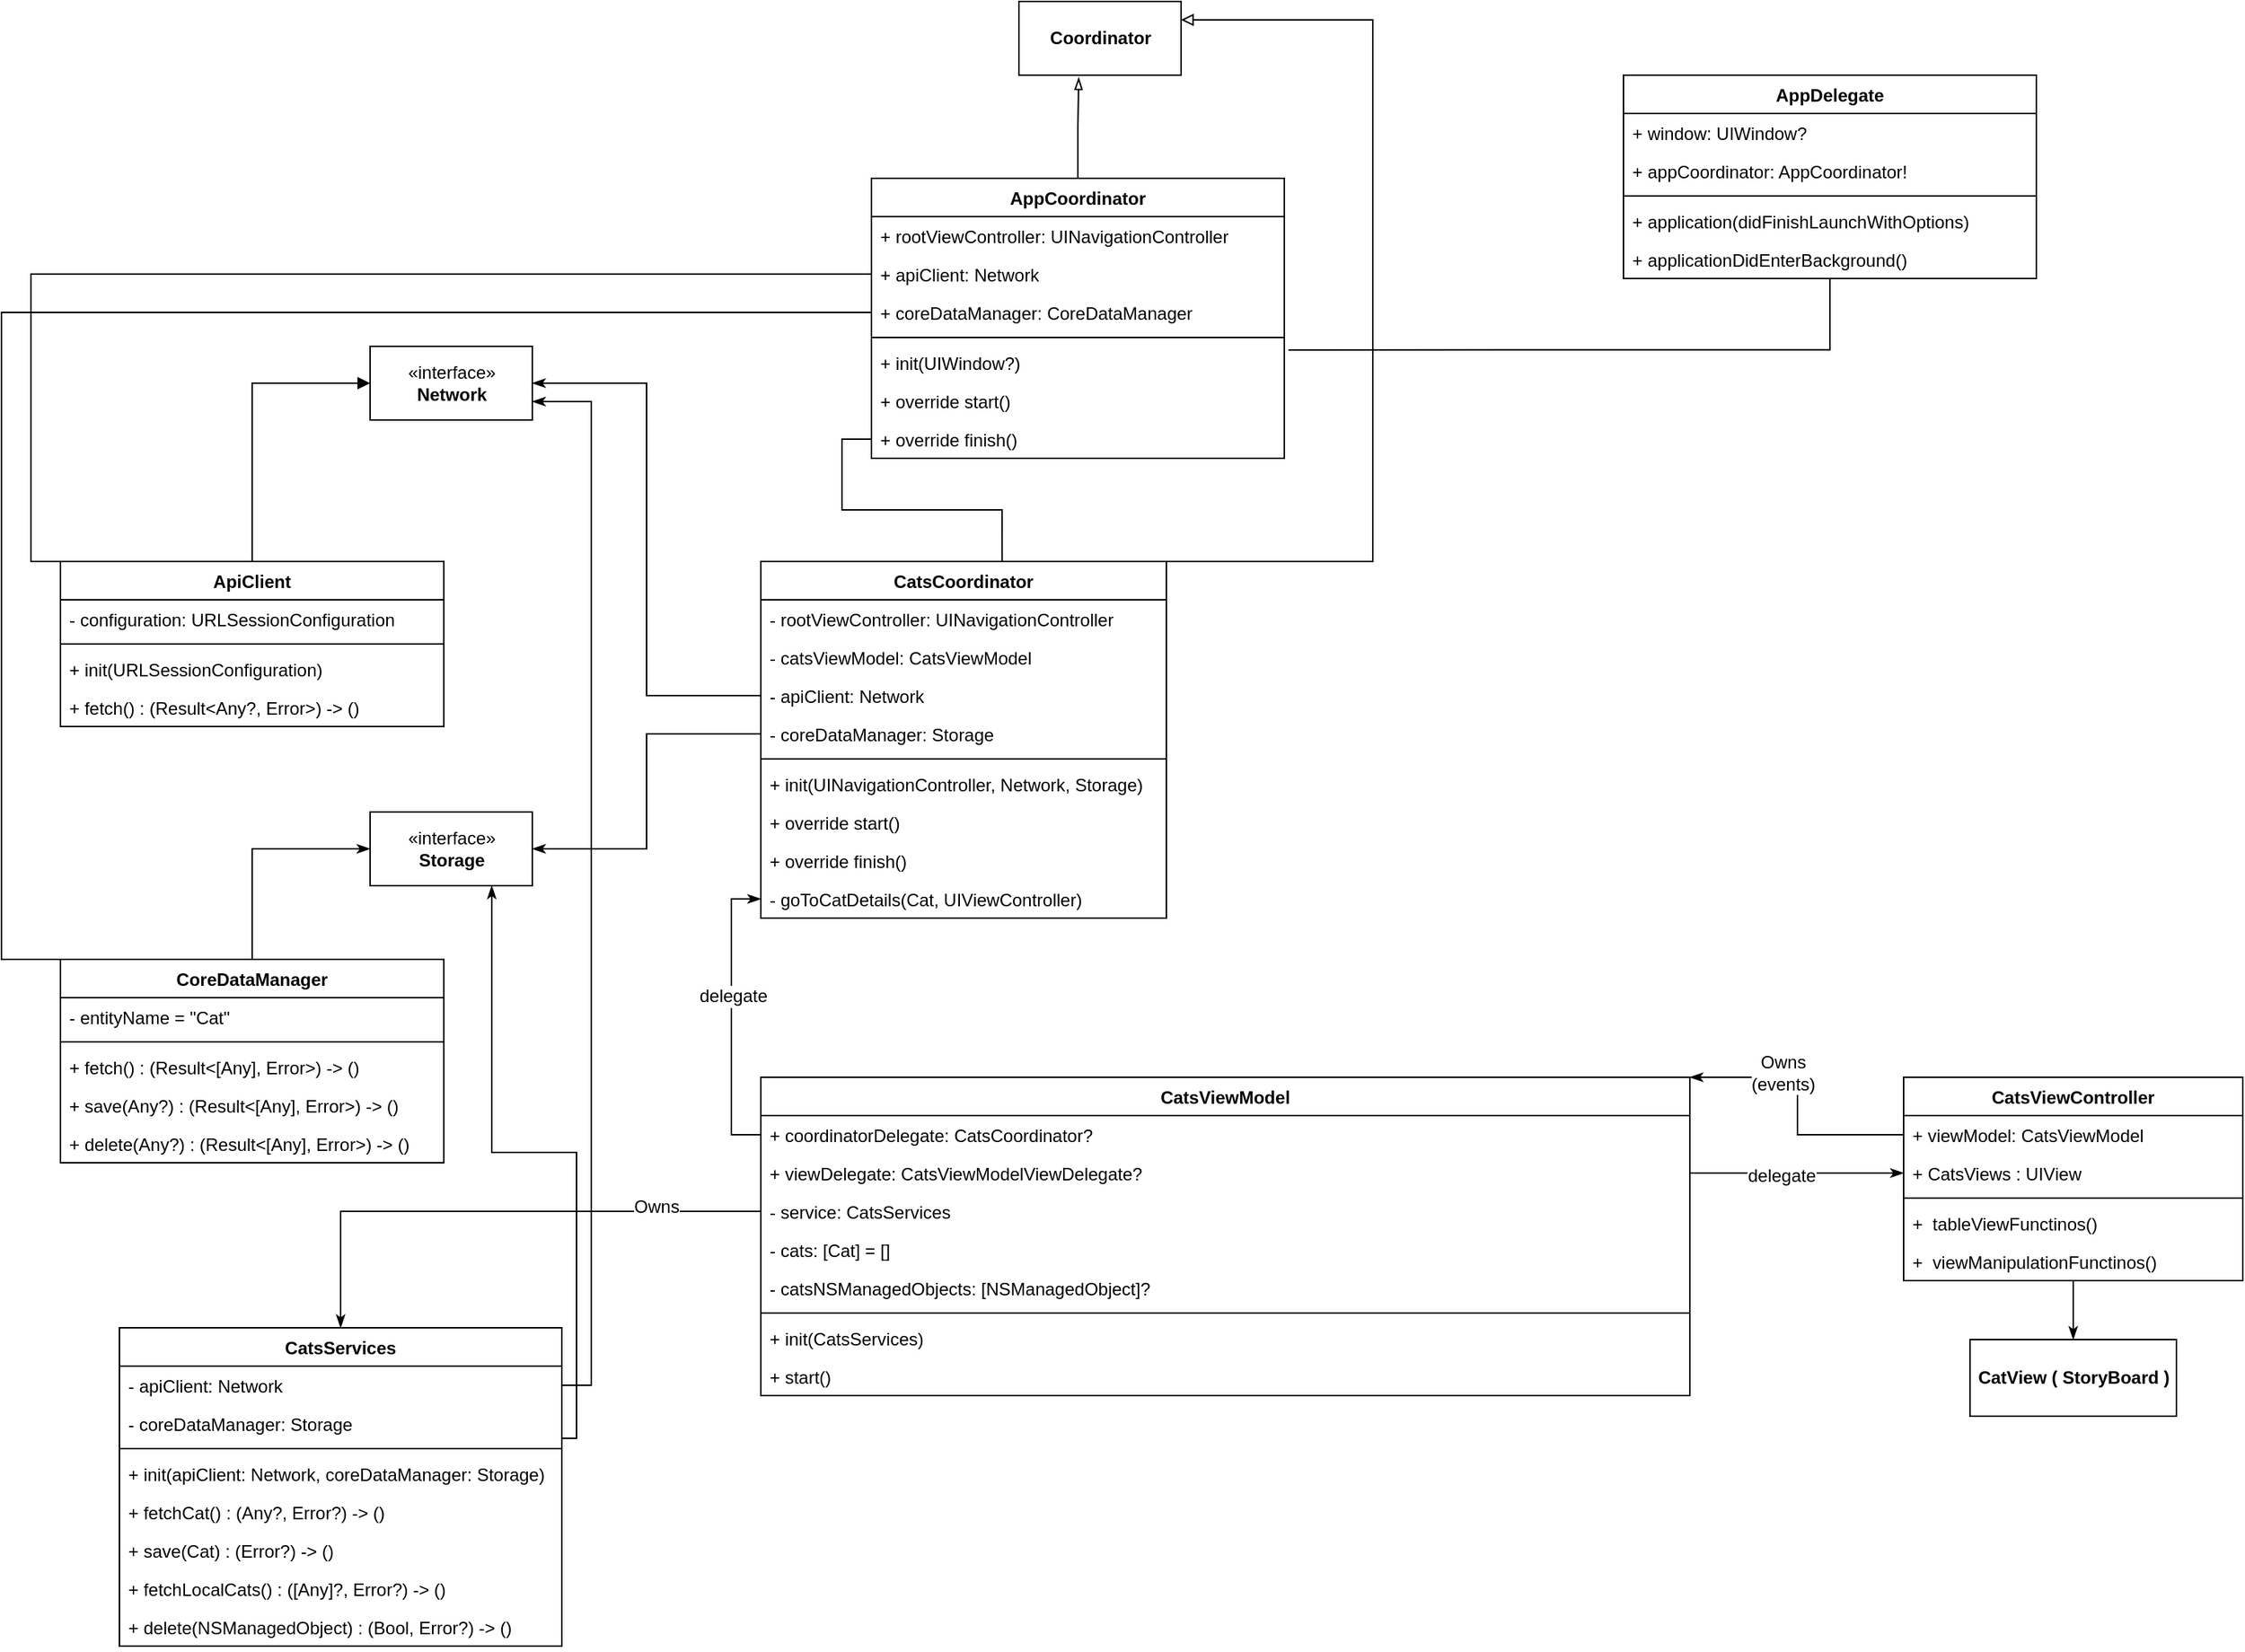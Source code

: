 <mxfile version="17.4.2" type="device"><diagram id="C5RBs43oDa-KdzZeNtuy" name="Page-1"><mxGraphModel dx="2222" dy="936" grid="1" gridSize="10" guides="1" tooltips="1" connect="1" arrows="1" fold="1" page="1" pageScale="1" pageWidth="827" pageHeight="1169" math="0" shadow="0"><root><mxCell id="WIyWlLk6GJQsqaUBKTNV-0"/><mxCell id="WIyWlLk6GJQsqaUBKTNV-1" parent="WIyWlLk6GJQsqaUBKTNV-0"/><mxCell id="hHP62L5L2y5GYL_5WIm2-0" value="&lt;b&gt;Coordinator&lt;/b&gt;" style="html=1;" vertex="1" parent="WIyWlLk6GJQsqaUBKTNV-1"><mxGeometry x="-10" y="70" width="110" height="50" as="geometry"/></mxCell><mxCell id="hHP62L5L2y5GYL_5WIm2-67" style="edgeStyle=orthogonalEdgeStyle;rounded=0;orthogonalLoop=1;jettySize=auto;html=1;entryX=0.369;entryY=1.031;entryDx=0;entryDy=0;entryPerimeter=0;fontFamily=Helvetica;fontSize=12;fontColor=default;endArrow=blockThin;endFill=0;" edge="1" parent="WIyWlLk6GJQsqaUBKTNV-1" source="hHP62L5L2y5GYL_5WIm2-4" target="hHP62L5L2y5GYL_5WIm2-0"><mxGeometry relative="1" as="geometry"/></mxCell><mxCell id="hHP62L5L2y5GYL_5WIm2-4" value="AppCoordinator" style="swimlane;fontStyle=1;align=center;verticalAlign=top;childLayout=stackLayout;horizontal=1;startSize=26;horizontalStack=0;resizeParent=1;resizeParentMax=0;resizeLast=0;collapsible=1;marginBottom=0;" vertex="1" parent="WIyWlLk6GJQsqaUBKTNV-1"><mxGeometry x="-110" y="190" width="280" height="190" as="geometry"/></mxCell><mxCell id="hHP62L5L2y5GYL_5WIm2-5" value="+ rootViewController: UINavigationController" style="text;strokeColor=none;fillColor=none;align=left;verticalAlign=top;spacingLeft=4;spacingRight=4;overflow=hidden;rotatable=0;points=[[0,0.5],[1,0.5]];portConstraint=eastwest;" vertex="1" parent="hHP62L5L2y5GYL_5WIm2-4"><mxGeometry y="26" width="280" height="26" as="geometry"/></mxCell><mxCell id="hHP62L5L2y5GYL_5WIm2-17" value="+ apiClient: Network" style="text;strokeColor=none;fillColor=none;align=left;verticalAlign=top;spacingLeft=4;spacingRight=4;overflow=hidden;rotatable=0;points=[[0,0.5],[1,0.5]];portConstraint=eastwest;fontFamily=Helvetica;fontSize=12;fontColor=default;" vertex="1" parent="hHP62L5L2y5GYL_5WIm2-4"><mxGeometry y="52" width="280" height="26" as="geometry"/></mxCell><mxCell id="hHP62L5L2y5GYL_5WIm2-100" value="+ coreDataManager: CoreDataManager" style="text;strokeColor=none;fillColor=none;align=left;verticalAlign=top;spacingLeft=4;spacingRight=4;overflow=hidden;rotatable=0;points=[[0,0.5],[1,0.5]];portConstraint=eastwest;fontFamily=Helvetica;fontSize=12;fontColor=default;" vertex="1" parent="hHP62L5L2y5GYL_5WIm2-4"><mxGeometry y="78" width="280" height="26" as="geometry"/></mxCell><mxCell id="hHP62L5L2y5GYL_5WIm2-6" value="" style="line;strokeWidth=1;fillColor=none;align=left;verticalAlign=middle;spacingTop=-1;spacingLeft=3;spacingRight=3;rotatable=0;labelPosition=right;points=[];portConstraint=eastwest;" vertex="1" parent="hHP62L5L2y5GYL_5WIm2-4"><mxGeometry y="104" width="280" height="8" as="geometry"/></mxCell><mxCell id="hHP62L5L2y5GYL_5WIm2-19" value="+ init(UIWindow?)" style="text;strokeColor=none;fillColor=none;align=left;verticalAlign=top;spacingLeft=4;spacingRight=4;overflow=hidden;rotatable=0;points=[[0,0.5],[1,0.5]];portConstraint=eastwest;" vertex="1" parent="hHP62L5L2y5GYL_5WIm2-4"><mxGeometry y="112" width="280" height="26" as="geometry"/></mxCell><mxCell id="hHP62L5L2y5GYL_5WIm2-7" value="+ override start()" style="text;strokeColor=none;fillColor=none;align=left;verticalAlign=top;spacingLeft=4;spacingRight=4;overflow=hidden;rotatable=0;points=[[0,0.5],[1,0.5]];portConstraint=eastwest;" vertex="1" parent="hHP62L5L2y5GYL_5WIm2-4"><mxGeometry y="138" width="280" height="26" as="geometry"/></mxCell><mxCell id="hHP62L5L2y5GYL_5WIm2-21" value="+ override finish()" style="text;strokeColor=none;fillColor=none;align=left;verticalAlign=top;spacingLeft=4;spacingRight=4;overflow=hidden;rotatable=0;points=[[0,0.5],[1,0.5]];portConstraint=eastwest;" vertex="1" parent="hHP62L5L2y5GYL_5WIm2-4"><mxGeometry y="164" width="280" height="26" as="geometry"/></mxCell><mxCell id="hHP62L5L2y5GYL_5WIm2-29" style="edgeStyle=orthogonalEdgeStyle;rounded=0;orthogonalLoop=1;jettySize=auto;html=1;entryX=1.01;entryY=0.171;entryDx=0;entryDy=0;entryPerimeter=0;fontFamily=Helvetica;fontSize=12;fontColor=default;endArrow=none;endFill=0;" edge="1" parent="WIyWlLk6GJQsqaUBKTNV-1" source="hHP62L5L2y5GYL_5WIm2-22" target="hHP62L5L2y5GYL_5WIm2-19"><mxGeometry relative="1" as="geometry"/></mxCell><mxCell id="hHP62L5L2y5GYL_5WIm2-22" value="AppDelegate" style="swimlane;fontStyle=1;align=center;verticalAlign=top;childLayout=stackLayout;horizontal=1;startSize=26;horizontalStack=0;resizeParent=1;resizeParentMax=0;resizeLast=0;collapsible=1;marginBottom=0;" vertex="1" parent="WIyWlLk6GJQsqaUBKTNV-1"><mxGeometry x="400" y="120" width="280" height="138" as="geometry"/></mxCell><mxCell id="hHP62L5L2y5GYL_5WIm2-23" value="+ window: UIWindow?" style="text;strokeColor=none;fillColor=none;align=left;verticalAlign=top;spacingLeft=4;spacingRight=4;overflow=hidden;rotatable=0;points=[[0,0.5],[1,0.5]];portConstraint=eastwest;" vertex="1" parent="hHP62L5L2y5GYL_5WIm2-22"><mxGeometry y="26" width="280" height="26" as="geometry"/></mxCell><mxCell id="hHP62L5L2y5GYL_5WIm2-24" value="+ appCoordinator: AppCoordinator!" style="text;strokeColor=none;fillColor=none;align=left;verticalAlign=top;spacingLeft=4;spacingRight=4;overflow=hidden;rotatable=0;points=[[0,0.5],[1,0.5]];portConstraint=eastwest;fontFamily=Helvetica;fontSize=12;fontColor=default;" vertex="1" parent="hHP62L5L2y5GYL_5WIm2-22"><mxGeometry y="52" width="280" height="26" as="geometry"/></mxCell><mxCell id="hHP62L5L2y5GYL_5WIm2-25" value="" style="line;strokeWidth=1;fillColor=none;align=left;verticalAlign=middle;spacingTop=-1;spacingLeft=3;spacingRight=3;rotatable=0;labelPosition=right;points=[];portConstraint=eastwest;" vertex="1" parent="hHP62L5L2y5GYL_5WIm2-22"><mxGeometry y="78" width="280" height="8" as="geometry"/></mxCell><mxCell id="hHP62L5L2y5GYL_5WIm2-27" value="+ application(didFinishLaunchWithOptions)" style="text;strokeColor=none;fillColor=none;align=left;verticalAlign=top;spacingLeft=4;spacingRight=4;overflow=hidden;rotatable=0;points=[[0,0.5],[1,0.5]];portConstraint=eastwest;" vertex="1" parent="hHP62L5L2y5GYL_5WIm2-22"><mxGeometry y="86" width="280" height="26" as="geometry"/></mxCell><mxCell id="hHP62L5L2y5GYL_5WIm2-28" value="+ applicationDidEnterBackground()" style="text;strokeColor=none;fillColor=none;align=left;verticalAlign=top;spacingLeft=4;spacingRight=4;overflow=hidden;rotatable=0;points=[[0,0.5],[1,0.5]];portConstraint=eastwest;" vertex="1" parent="hHP62L5L2y5GYL_5WIm2-22"><mxGeometry y="112" width="280" height="26" as="geometry"/></mxCell><mxCell id="hHP62L5L2y5GYL_5WIm2-71" style="edgeStyle=orthogonalEdgeStyle;rounded=0;orthogonalLoop=1;jettySize=auto;html=1;exitX=0.75;exitY=0;exitDx=0;exitDy=0;entryX=1;entryY=0.25;entryDx=0;entryDy=0;fontFamily=Helvetica;fontSize=12;fontColor=default;endArrow=block;endFill=0;" edge="1" parent="WIyWlLk6GJQsqaUBKTNV-1" source="hHP62L5L2y5GYL_5WIm2-30" target="hHP62L5L2y5GYL_5WIm2-0"><mxGeometry relative="1" as="geometry"><Array as="points"><mxPoint x="230" y="450"/><mxPoint x="230" y="83"/></Array></mxGeometry></mxCell><mxCell id="hHP62L5L2y5GYL_5WIm2-30" value="CatsCoordinator" style="swimlane;fontStyle=1;align=center;verticalAlign=top;childLayout=stackLayout;horizontal=1;startSize=26;horizontalStack=0;resizeParent=1;resizeParentMax=0;resizeLast=0;collapsible=1;marginBottom=0;movable=1;resizable=1;rotatable=1;deletable=1;editable=1;connectable=1;" vertex="1" parent="WIyWlLk6GJQsqaUBKTNV-1"><mxGeometry x="-185" y="450" width="275" height="242" as="geometry"/></mxCell><mxCell id="hHP62L5L2y5GYL_5WIm2-31" value="- rootViewController: UINavigationController" style="text;strokeColor=none;fillColor=none;align=left;verticalAlign=top;spacingLeft=4;spacingRight=4;overflow=hidden;rotatable=0;points=[[0,0.5],[1,0.5]];portConstraint=eastwest;" vertex="1" parent="hHP62L5L2y5GYL_5WIm2-30"><mxGeometry y="26" width="275" height="26" as="geometry"/></mxCell><mxCell id="hHP62L5L2y5GYL_5WIm2-39" value="- catsViewModel: CatsViewModel" style="text;strokeColor=none;fillColor=none;align=left;verticalAlign=top;spacingLeft=4;spacingRight=4;overflow=hidden;rotatable=0;points=[[0,0.5],[1,0.5]];portConstraint=eastwest;fontFamily=Helvetica;fontSize=12;fontColor=default;" vertex="1" parent="hHP62L5L2y5GYL_5WIm2-30"><mxGeometry y="52" width="275" height="26" as="geometry"/></mxCell><mxCell id="hHP62L5L2y5GYL_5WIm2-32" value="- apiClient: Network" style="text;strokeColor=none;fillColor=none;align=left;verticalAlign=top;spacingLeft=4;spacingRight=4;overflow=hidden;rotatable=0;points=[[0,0.5],[1,0.5]];portConstraint=eastwest;fontFamily=Helvetica;fontSize=12;fontColor=default;" vertex="1" parent="hHP62L5L2y5GYL_5WIm2-30"><mxGeometry y="78" width="275" height="26" as="geometry"/></mxCell><mxCell id="hHP62L5L2y5GYL_5WIm2-51" value="- coreDataManager: Storage" style="text;strokeColor=none;fillColor=none;align=left;verticalAlign=top;spacingLeft=4;spacingRight=4;overflow=hidden;rotatable=0;points=[[0,0.5],[1,0.5]];portConstraint=eastwest;fontFamily=Helvetica;fontSize=12;fontColor=default;" vertex="1" parent="hHP62L5L2y5GYL_5WIm2-30"><mxGeometry y="104" width="275" height="26" as="geometry"/></mxCell><mxCell id="hHP62L5L2y5GYL_5WIm2-33" value="" style="line;strokeWidth=1;fillColor=none;align=left;verticalAlign=middle;spacingTop=-1;spacingLeft=3;spacingRight=3;rotatable=0;labelPosition=right;points=[];portConstraint=eastwest;" vertex="1" parent="hHP62L5L2y5GYL_5WIm2-30"><mxGeometry y="130" width="275" height="8" as="geometry"/></mxCell><mxCell id="hHP62L5L2y5GYL_5WIm2-34" value="+ init(UINavigationController, Network, Storage)" style="text;strokeColor=none;fillColor=none;align=left;verticalAlign=top;spacingLeft=4;spacingRight=4;overflow=hidden;rotatable=0;points=[[0,0.5],[1,0.5]];portConstraint=eastwest;" vertex="1" parent="hHP62L5L2y5GYL_5WIm2-30"><mxGeometry y="138" width="275" height="26" as="geometry"/></mxCell><mxCell id="hHP62L5L2y5GYL_5WIm2-35" value="+ override start()" style="text;strokeColor=none;fillColor=none;align=left;verticalAlign=top;spacingLeft=4;spacingRight=4;overflow=hidden;rotatable=0;points=[[0,0.5],[1,0.5]];portConstraint=eastwest;" vertex="1" parent="hHP62L5L2y5GYL_5WIm2-30"><mxGeometry y="164" width="275" height="26" as="geometry"/></mxCell><mxCell id="hHP62L5L2y5GYL_5WIm2-36" value="+ override finish()" style="text;strokeColor=none;fillColor=none;align=left;verticalAlign=top;spacingLeft=4;spacingRight=4;overflow=hidden;rotatable=0;points=[[0,0.5],[1,0.5]];portConstraint=eastwest;" vertex="1" parent="hHP62L5L2y5GYL_5WIm2-30"><mxGeometry y="190" width="275" height="26" as="geometry"/></mxCell><mxCell id="hHP62L5L2y5GYL_5WIm2-73" value="- goToCatDetails(Cat, UIViewController)" style="text;strokeColor=none;fillColor=none;align=left;verticalAlign=top;spacingLeft=4;spacingRight=4;overflow=hidden;rotatable=0;points=[[0,0.5],[1,0.5]];portConstraint=eastwest;" vertex="1" parent="hHP62L5L2y5GYL_5WIm2-30"><mxGeometry y="216" width="275" height="26" as="geometry"/></mxCell><mxCell id="hHP62L5L2y5GYL_5WIm2-46" value="«interface»&lt;br&gt;&lt;b&gt;Network&lt;/b&gt;" style="html=1;fontFamily=Helvetica;fontSize=12;fontColor=default;fillColor=none;gradientColor=none;" vertex="1" parent="WIyWlLk6GJQsqaUBKTNV-1"><mxGeometry x="-450" y="304" width="110" height="50" as="geometry"/></mxCell><mxCell id="hHP62L5L2y5GYL_5WIm2-55" style="edgeStyle=orthogonalEdgeStyle;rounded=0;orthogonalLoop=1;jettySize=auto;html=1;entryX=0;entryY=0.5;entryDx=0;entryDy=0;fontFamily=Helvetica;fontSize=12;fontColor=default;endArrow=block;endFill=1;" edge="1" parent="WIyWlLk6GJQsqaUBKTNV-1" source="hHP62L5L2y5GYL_5WIm2-47" target="hHP62L5L2y5GYL_5WIm2-46"><mxGeometry relative="1" as="geometry"/></mxCell><mxCell id="hHP62L5L2y5GYL_5WIm2-47" value="ApiClient" style="swimlane;fontStyle=1;align=center;verticalAlign=top;childLayout=stackLayout;horizontal=1;startSize=26;horizontalStack=0;resizeParent=1;resizeParentMax=0;resizeLast=0;collapsible=1;marginBottom=0;fontFamily=Helvetica;fontSize=12;fontColor=default;fillColor=none;gradientColor=none;" vertex="1" parent="WIyWlLk6GJQsqaUBKTNV-1"><mxGeometry x="-660" y="450" width="260" height="112" as="geometry"/></mxCell><mxCell id="hHP62L5L2y5GYL_5WIm2-48" value="- configuration: URLSessionConfiguration" style="text;strokeColor=none;fillColor=none;align=left;verticalAlign=top;spacingLeft=4;spacingRight=4;overflow=hidden;rotatable=0;points=[[0,0.5],[1,0.5]];portConstraint=eastwest;fontFamily=Helvetica;fontSize=12;fontColor=default;" vertex="1" parent="hHP62L5L2y5GYL_5WIm2-47"><mxGeometry y="26" width="260" height="26" as="geometry"/></mxCell><mxCell id="hHP62L5L2y5GYL_5WIm2-49" value="" style="line;strokeWidth=1;fillColor=none;align=left;verticalAlign=middle;spacingTop=-1;spacingLeft=3;spacingRight=3;rotatable=0;labelPosition=right;points=[];portConstraint=eastwest;fontFamily=Helvetica;fontSize=12;fontColor=default;" vertex="1" parent="hHP62L5L2y5GYL_5WIm2-47"><mxGeometry y="52" width="260" height="8" as="geometry"/></mxCell><mxCell id="hHP62L5L2y5GYL_5WIm2-50" value="+ init(URLSessionConfiguration)" style="text;strokeColor=none;fillColor=none;align=left;verticalAlign=top;spacingLeft=4;spacingRight=4;overflow=hidden;rotatable=0;points=[[0,0.5],[1,0.5]];portConstraint=eastwest;fontFamily=Helvetica;fontSize=12;fontColor=default;" vertex="1" parent="hHP62L5L2y5GYL_5WIm2-47"><mxGeometry y="60" width="260" height="26" as="geometry"/></mxCell><mxCell id="hHP62L5L2y5GYL_5WIm2-56" value="+ fetch() : (Result&lt;Any?, Error&gt;) -&gt; ()" style="text;strokeColor=none;fillColor=none;align=left;verticalAlign=top;spacingLeft=4;spacingRight=4;overflow=hidden;rotatable=0;points=[[0,0.5],[1,0.5]];portConstraint=eastwest;fontFamily=Helvetica;fontSize=12;fontColor=default;" vertex="1" parent="hHP62L5L2y5GYL_5WIm2-47"><mxGeometry y="86" width="260" height="26" as="geometry"/></mxCell><mxCell id="hHP62L5L2y5GYL_5WIm2-52" style="edgeStyle=orthogonalEdgeStyle;rounded=0;orthogonalLoop=1;jettySize=auto;html=1;entryX=1;entryY=0.5;entryDx=0;entryDy=0;fontFamily=Helvetica;fontSize=12;fontColor=default;endArrow=classicThin;endFill=1;" edge="1" parent="WIyWlLk6GJQsqaUBKTNV-1" source="hHP62L5L2y5GYL_5WIm2-32" target="hHP62L5L2y5GYL_5WIm2-46"><mxGeometry relative="1" as="geometry"/></mxCell><mxCell id="hHP62L5L2y5GYL_5WIm2-57" value="«interface»&lt;br&gt;&lt;b&gt;Storage&lt;/b&gt;" style="html=1;fontFamily=Helvetica;fontSize=12;fontColor=default;fillColor=none;gradientColor=none;" vertex="1" parent="WIyWlLk6GJQsqaUBKTNV-1"><mxGeometry x="-450" y="620" width="110" height="50" as="geometry"/></mxCell><mxCell id="hHP62L5L2y5GYL_5WIm2-58" style="edgeStyle=orthogonalEdgeStyle;rounded=0;orthogonalLoop=1;jettySize=auto;html=1;entryX=1;entryY=0.5;entryDx=0;entryDy=0;fontFamily=Helvetica;fontSize=12;fontColor=default;endArrow=classicThin;endFill=1;" edge="1" parent="WIyWlLk6GJQsqaUBKTNV-1" source="hHP62L5L2y5GYL_5WIm2-51" target="hHP62L5L2y5GYL_5WIm2-57"><mxGeometry relative="1" as="geometry"/></mxCell><mxCell id="hHP62L5L2y5GYL_5WIm2-64" style="edgeStyle=orthogonalEdgeStyle;rounded=0;orthogonalLoop=1;jettySize=auto;html=1;entryX=0;entryY=0.5;entryDx=0;entryDy=0;fontFamily=Helvetica;fontSize=12;fontColor=default;endArrow=classicThin;endFill=1;" edge="1" parent="WIyWlLk6GJQsqaUBKTNV-1" source="hHP62L5L2y5GYL_5WIm2-59" target="hHP62L5L2y5GYL_5WIm2-57"><mxGeometry relative="1" as="geometry"/></mxCell><mxCell id="hHP62L5L2y5GYL_5WIm2-59" value="CoreDataManager" style="swimlane;fontStyle=1;align=center;verticalAlign=top;childLayout=stackLayout;horizontal=1;startSize=26;horizontalStack=0;resizeParent=1;resizeParentMax=0;resizeLast=0;collapsible=1;marginBottom=0;fontFamily=Helvetica;fontSize=12;fontColor=default;fillColor=none;gradientColor=none;" vertex="1" parent="WIyWlLk6GJQsqaUBKTNV-1"><mxGeometry x="-660" y="720" width="260" height="138" as="geometry"/></mxCell><mxCell id="hHP62L5L2y5GYL_5WIm2-60" value="- entityName = &quot;Cat&quot;" style="text;strokeColor=none;fillColor=none;align=left;verticalAlign=top;spacingLeft=4;spacingRight=4;overflow=hidden;rotatable=0;points=[[0,0.5],[1,0.5]];portConstraint=eastwest;fontFamily=Helvetica;fontSize=12;fontColor=default;" vertex="1" parent="hHP62L5L2y5GYL_5WIm2-59"><mxGeometry y="26" width="260" height="26" as="geometry"/></mxCell><mxCell id="hHP62L5L2y5GYL_5WIm2-61" value="" style="line;strokeWidth=1;fillColor=none;align=left;verticalAlign=middle;spacingTop=-1;spacingLeft=3;spacingRight=3;rotatable=0;labelPosition=right;points=[];portConstraint=eastwest;fontFamily=Helvetica;fontSize=12;fontColor=default;" vertex="1" parent="hHP62L5L2y5GYL_5WIm2-59"><mxGeometry y="52" width="260" height="8" as="geometry"/></mxCell><mxCell id="hHP62L5L2y5GYL_5WIm2-63" value="+ fetch() : (Result&lt;[Any], Error&gt;) -&gt; ()" style="text;strokeColor=none;fillColor=none;align=left;verticalAlign=top;spacingLeft=4;spacingRight=4;overflow=hidden;rotatable=0;points=[[0,0.5],[1,0.5]];portConstraint=eastwest;fontFamily=Helvetica;fontSize=12;fontColor=default;" vertex="1" parent="hHP62L5L2y5GYL_5WIm2-59"><mxGeometry y="60" width="260" height="26" as="geometry"/></mxCell><mxCell id="hHP62L5L2y5GYL_5WIm2-65" value="+ save(Any?) : (Result&lt;[Any], Error&gt;) -&gt; ()" style="text;strokeColor=none;fillColor=none;align=left;verticalAlign=top;spacingLeft=4;spacingRight=4;overflow=hidden;rotatable=0;points=[[0,0.5],[1,0.5]];portConstraint=eastwest;fontFamily=Helvetica;fontSize=12;fontColor=default;" vertex="1" parent="hHP62L5L2y5GYL_5WIm2-59"><mxGeometry y="86" width="260" height="26" as="geometry"/></mxCell><mxCell id="hHP62L5L2y5GYL_5WIm2-66" value="+ delete(Any?) : (Result&lt;[Any], Error&gt;) -&gt; ()" style="text;strokeColor=none;fillColor=none;align=left;verticalAlign=top;spacingLeft=4;spacingRight=4;overflow=hidden;rotatable=0;points=[[0,0.5],[1,0.5]];portConstraint=eastwest;fontFamily=Helvetica;fontSize=12;fontColor=default;" vertex="1" parent="hHP62L5L2y5GYL_5WIm2-59"><mxGeometry y="112" width="260" height="26" as="geometry"/></mxCell><mxCell id="hHP62L5L2y5GYL_5WIm2-74" value="CatsViewModel" style="swimlane;fontStyle=1;align=center;verticalAlign=top;childLayout=stackLayout;horizontal=1;startSize=26;horizontalStack=0;resizeParent=1;resizeParentMax=0;resizeLast=0;collapsible=1;marginBottom=0;movable=1;resizable=1;rotatable=1;deletable=1;editable=1;connectable=1;" vertex="1" parent="WIyWlLk6GJQsqaUBKTNV-1"><mxGeometry x="-185" y="800" width="630" height="216" as="geometry"/></mxCell><mxCell id="hHP62L5L2y5GYL_5WIm2-75" value="+ coordinatorDelegate: CatsCoordinator?" style="text;strokeColor=none;fillColor=none;align=left;verticalAlign=top;spacingLeft=4;spacingRight=4;overflow=hidden;rotatable=0;points=[[0,0.5],[1,0.5]];portConstraint=eastwest;" vertex="1" parent="hHP62L5L2y5GYL_5WIm2-74"><mxGeometry y="26" width="630" height="26" as="geometry"/></mxCell><mxCell id="hHP62L5L2y5GYL_5WIm2-87" value="+ viewDelegate: CatsViewModelViewDelegate?" style="text;strokeColor=none;fillColor=none;align=left;verticalAlign=top;spacingLeft=4;spacingRight=4;overflow=hidden;rotatable=0;points=[[0,0.5],[1,0.5]];portConstraint=eastwest;" vertex="1" parent="hHP62L5L2y5GYL_5WIm2-74"><mxGeometry y="52" width="630" height="26" as="geometry"/></mxCell><mxCell id="hHP62L5L2y5GYL_5WIm2-111" value="- service: CatsServices" style="text;strokeColor=none;fillColor=none;align=left;verticalAlign=top;spacingLeft=4;spacingRight=4;overflow=hidden;rotatable=0;points=[[0,0.5],[1,0.5]];portConstraint=eastwest;fontFamily=Helvetica;fontSize=12;fontColor=default;" vertex="1" parent="hHP62L5L2y5GYL_5WIm2-74"><mxGeometry y="78" width="630" height="26" as="geometry"/></mxCell><mxCell id="hHP62L5L2y5GYL_5WIm2-109" value="- cats: [Cat] = []" style="text;strokeColor=none;fillColor=none;align=left;verticalAlign=top;spacingLeft=4;spacingRight=4;overflow=hidden;rotatable=0;points=[[0,0.5],[1,0.5]];portConstraint=eastwest;fontFamily=Helvetica;fontSize=12;fontColor=default;" vertex="1" parent="hHP62L5L2y5GYL_5WIm2-74"><mxGeometry y="104" width="630" height="26" as="geometry"/></mxCell><mxCell id="hHP62L5L2y5GYL_5WIm2-110" value="- catsNSManagedObjects: [NSManagedObject]?" style="text;strokeColor=none;fillColor=none;align=left;verticalAlign=top;spacingLeft=4;spacingRight=4;overflow=hidden;rotatable=0;points=[[0,0.5],[1,0.5]];portConstraint=eastwest;fontFamily=Helvetica;fontSize=12;fontColor=default;" vertex="1" parent="hHP62L5L2y5GYL_5WIm2-74"><mxGeometry y="130" width="630" height="26" as="geometry"/></mxCell><mxCell id="hHP62L5L2y5GYL_5WIm2-79" value="" style="line;strokeWidth=1;fillColor=none;align=left;verticalAlign=middle;spacingTop=-1;spacingLeft=3;spacingRight=3;rotatable=0;labelPosition=right;points=[];portConstraint=eastwest;" vertex="1" parent="hHP62L5L2y5GYL_5WIm2-74"><mxGeometry y="156" width="630" height="8" as="geometry"/></mxCell><mxCell id="hHP62L5L2y5GYL_5WIm2-80" value="+ init(CatsServices)" style="text;strokeColor=none;fillColor=none;align=left;verticalAlign=top;spacingLeft=4;spacingRight=4;overflow=hidden;rotatable=0;points=[[0,0.5],[1,0.5]];portConstraint=eastwest;" vertex="1" parent="hHP62L5L2y5GYL_5WIm2-74"><mxGeometry y="164" width="630" height="26" as="geometry"/></mxCell><mxCell id="hHP62L5L2y5GYL_5WIm2-81" value="+ start()" style="text;strokeColor=none;fillColor=none;align=left;verticalAlign=top;spacingLeft=4;spacingRight=4;overflow=hidden;rotatable=0;points=[[0,0.5],[1,0.5]];portConstraint=eastwest;" vertex="1" parent="hHP62L5L2y5GYL_5WIm2-74"><mxGeometry y="190" width="630" height="26" as="geometry"/></mxCell><mxCell id="hHP62L5L2y5GYL_5WIm2-86" style="edgeStyle=orthogonalEdgeStyle;rounded=0;orthogonalLoop=1;jettySize=auto;html=1;entryX=0;entryY=0.5;entryDx=0;entryDy=0;fontFamily=Helvetica;fontSize=12;fontColor=default;endArrow=classicThin;endFill=1;" edge="1" parent="WIyWlLk6GJQsqaUBKTNV-1" source="hHP62L5L2y5GYL_5WIm2-75" target="hHP62L5L2y5GYL_5WIm2-73"><mxGeometry relative="1" as="geometry"/></mxCell><mxCell id="hHP62L5L2y5GYL_5WIm2-122" value="delegate" style="edgeLabel;html=1;align=center;verticalAlign=middle;resizable=0;points=[];fontSize=12;fontFamily=Helvetica;fontColor=default;" vertex="1" connectable="0" parent="hHP62L5L2y5GYL_5WIm2-86"><mxGeometry x="0.14" y="-1" relative="1" as="geometry"><mxPoint as="offset"/></mxGeometry></mxCell><mxCell id="hHP62L5L2y5GYL_5WIm2-135" style="edgeStyle=orthogonalEdgeStyle;rounded=0;orthogonalLoop=1;jettySize=auto;html=1;entryX=0.5;entryY=0;entryDx=0;entryDy=0;fontFamily=Helvetica;fontSize=12;fontColor=default;endArrow=classicThin;endFill=1;" edge="1" parent="WIyWlLk6GJQsqaUBKTNV-1" source="hHP62L5L2y5GYL_5WIm2-88" target="hHP62L5L2y5GYL_5WIm2-134"><mxGeometry relative="1" as="geometry"/></mxCell><mxCell id="hHP62L5L2y5GYL_5WIm2-88" value="CatsViewController" style="swimlane;fontStyle=1;align=center;verticalAlign=top;childLayout=stackLayout;horizontal=1;startSize=26;horizontalStack=0;resizeParent=1;resizeParentMax=0;resizeLast=0;collapsible=1;marginBottom=0;movable=1;resizable=1;rotatable=1;deletable=1;editable=1;connectable=1;" vertex="1" parent="WIyWlLk6GJQsqaUBKTNV-1"><mxGeometry x="590" y="800" width="230" height="138" as="geometry"/></mxCell><mxCell id="hHP62L5L2y5GYL_5WIm2-98" value="+ viewModel: CatsViewModel" style="text;strokeColor=none;fillColor=none;align=left;verticalAlign=top;spacingLeft=4;spacingRight=4;overflow=hidden;rotatable=0;points=[[0,0.5],[1,0.5]];portConstraint=eastwest;" vertex="1" parent="hHP62L5L2y5GYL_5WIm2-88"><mxGeometry y="26" width="230" height="26" as="geometry"/></mxCell><mxCell id="hHP62L5L2y5GYL_5WIm2-89" value="+ CatsViews : UIView" style="text;strokeColor=none;fillColor=none;align=left;verticalAlign=top;spacingLeft=4;spacingRight=4;overflow=hidden;rotatable=0;points=[[0,0.5],[1,0.5]];portConstraint=eastwest;" vertex="1" parent="hHP62L5L2y5GYL_5WIm2-88"><mxGeometry y="52" width="230" height="26" as="geometry"/></mxCell><mxCell id="hHP62L5L2y5GYL_5WIm2-93" value="" style="line;strokeWidth=1;fillColor=none;align=left;verticalAlign=middle;spacingTop=-1;spacingLeft=3;spacingRight=3;rotatable=0;labelPosition=right;points=[];portConstraint=eastwest;" vertex="1" parent="hHP62L5L2y5GYL_5WIm2-88"><mxGeometry y="78" width="230" height="8" as="geometry"/></mxCell><mxCell id="hHP62L5L2y5GYL_5WIm2-94" value="+  tableViewFunctinos()" style="text;strokeColor=none;fillColor=none;align=left;verticalAlign=top;spacingLeft=4;spacingRight=4;overflow=hidden;rotatable=0;points=[[0,0.5],[1,0.5]];portConstraint=eastwest;" vertex="1" parent="hHP62L5L2y5GYL_5WIm2-88"><mxGeometry y="86" width="230" height="26" as="geometry"/></mxCell><mxCell id="hHP62L5L2y5GYL_5WIm2-99" value="+  viewManipulationFunctinos()" style="text;strokeColor=none;fillColor=none;align=left;verticalAlign=top;spacingLeft=4;spacingRight=4;overflow=hidden;rotatable=0;points=[[0,0.5],[1,0.5]];portConstraint=eastwest;" vertex="1" parent="hHP62L5L2y5GYL_5WIm2-88"><mxGeometry y="112" width="230" height="26" as="geometry"/></mxCell><mxCell id="hHP62L5L2y5GYL_5WIm2-103" style="edgeStyle=orthogonalEdgeStyle;rounded=0;orthogonalLoop=1;jettySize=auto;html=1;entryX=0.595;entryY=0;entryDx=0;entryDy=0;entryPerimeter=0;fontFamily=Helvetica;fontSize=12;fontColor=default;endArrow=none;endFill=0;" edge="1" parent="WIyWlLk6GJQsqaUBKTNV-1" source="hHP62L5L2y5GYL_5WIm2-21" target="hHP62L5L2y5GYL_5WIm2-30"><mxGeometry relative="1" as="geometry"/></mxCell><mxCell id="hHP62L5L2y5GYL_5WIm2-105" style="edgeStyle=orthogonalEdgeStyle;rounded=0;orthogonalLoop=1;jettySize=auto;html=1;entryX=1;entryY=0;entryDx=0;entryDy=0;fontFamily=Helvetica;fontSize=12;fontColor=default;endArrow=classicThin;endFill=1;" edge="1" parent="WIyWlLk6GJQsqaUBKTNV-1" source="hHP62L5L2y5GYL_5WIm2-98" target="hHP62L5L2y5GYL_5WIm2-74"><mxGeometry relative="1" as="geometry"><Array as="points"><mxPoint x="518" y="839"/><mxPoint x="518" y="800"/></Array></mxGeometry></mxCell><mxCell id="hHP62L5L2y5GYL_5WIm2-108" value="Owns&lt;br&gt;(events)" style="edgeLabel;html=1;align=center;verticalAlign=middle;resizable=0;points=[];fontSize=12;fontFamily=Helvetica;fontColor=default;" vertex="1" connectable="0" parent="hHP62L5L2y5GYL_5WIm2-105"><mxGeometry x="0.321" y="-2" relative="1" as="geometry"><mxPoint y="-1" as="offset"/></mxGeometry></mxCell><mxCell id="hHP62L5L2y5GYL_5WIm2-106" style="edgeStyle=orthogonalEdgeStyle;rounded=0;orthogonalLoop=1;jettySize=auto;html=1;entryX=0;entryY=0.5;entryDx=0;entryDy=0;fontFamily=Helvetica;fontSize=12;fontColor=default;endArrow=classicThin;endFill=1;" edge="1" parent="WIyWlLk6GJQsqaUBKTNV-1" source="hHP62L5L2y5GYL_5WIm2-87" target="hHP62L5L2y5GYL_5WIm2-89"><mxGeometry relative="1" as="geometry"/></mxCell><mxCell id="hHP62L5L2y5GYL_5WIm2-107" value="delegate" style="edgeLabel;html=1;align=center;verticalAlign=middle;resizable=0;points=[];fontSize=12;fontFamily=Helvetica;fontColor=default;" vertex="1" connectable="0" parent="hHP62L5L2y5GYL_5WIm2-106"><mxGeometry x="-0.155" y="-2" relative="1" as="geometry"><mxPoint as="offset"/></mxGeometry></mxCell><mxCell id="hHP62L5L2y5GYL_5WIm2-112" value="CatsServices" style="swimlane;fontStyle=1;align=center;verticalAlign=top;childLayout=stackLayout;horizontal=1;startSize=26;horizontalStack=0;resizeParent=1;resizeParentMax=0;resizeLast=0;collapsible=1;marginBottom=0;fontFamily=Helvetica;fontSize=12;fontColor=default;fillColor=none;gradientColor=none;" vertex="1" parent="WIyWlLk6GJQsqaUBKTNV-1"><mxGeometry x="-620" y="970" width="300" height="216" as="geometry"/></mxCell><mxCell id="hHP62L5L2y5GYL_5WIm2-113" value="- apiClient: Network" style="text;strokeColor=none;fillColor=none;align=left;verticalAlign=top;spacingLeft=4;spacingRight=4;overflow=hidden;rotatable=0;points=[[0,0.5],[1,0.5]];portConstraint=eastwest;fontFamily=Helvetica;fontSize=12;fontColor=default;" vertex="1" parent="hHP62L5L2y5GYL_5WIm2-112"><mxGeometry y="26" width="300" height="26" as="geometry"/></mxCell><mxCell id="hHP62L5L2y5GYL_5WIm2-116" value="- coreDataManager: Storage" style="text;strokeColor=none;fillColor=none;align=left;verticalAlign=top;spacingLeft=4;spacingRight=4;overflow=hidden;rotatable=0;points=[[0,0.5],[1,0.5]];portConstraint=eastwest;fontFamily=Helvetica;fontSize=12;fontColor=default;" vertex="1" parent="hHP62L5L2y5GYL_5WIm2-112"><mxGeometry y="52" width="300" height="26" as="geometry"/></mxCell><mxCell id="hHP62L5L2y5GYL_5WIm2-114" value="" style="line;strokeWidth=1;fillColor=none;align=left;verticalAlign=middle;spacingTop=-1;spacingLeft=3;spacingRight=3;rotatable=0;labelPosition=right;points=[];portConstraint=eastwest;fontFamily=Helvetica;fontSize=12;fontColor=default;" vertex="1" parent="hHP62L5L2y5GYL_5WIm2-112"><mxGeometry y="78" width="300" height="8" as="geometry"/></mxCell><mxCell id="hHP62L5L2y5GYL_5WIm2-115" value="+ init(apiClient: Network, coreDataManager: Storage)" style="text;strokeColor=none;fillColor=none;align=left;verticalAlign=top;spacingLeft=4;spacingRight=4;overflow=hidden;rotatable=0;points=[[0,0.5],[1,0.5]];portConstraint=eastwest;fontFamily=Helvetica;fontSize=12;fontColor=default;" vertex="1" parent="hHP62L5L2y5GYL_5WIm2-112"><mxGeometry y="86" width="300" height="26" as="geometry"/></mxCell><mxCell id="hHP62L5L2y5GYL_5WIm2-124" value="+ fetchCat() : (Any?, Error?) -&gt; ()" style="text;strokeColor=none;fillColor=none;align=left;verticalAlign=top;spacingLeft=4;spacingRight=4;overflow=hidden;rotatable=0;points=[[0,0.5],[1,0.5]];portConstraint=eastwest;" vertex="1" parent="hHP62L5L2y5GYL_5WIm2-112"><mxGeometry y="112" width="300" height="26" as="geometry"/></mxCell><mxCell id="hHP62L5L2y5GYL_5WIm2-125" value="+ save(Cat) : (Error?) -&gt; ()" style="text;strokeColor=none;fillColor=none;align=left;verticalAlign=top;spacingLeft=4;spacingRight=4;overflow=hidden;rotatable=0;points=[[0,0.5],[1,0.5]];portConstraint=eastwest;" vertex="1" parent="hHP62L5L2y5GYL_5WIm2-112"><mxGeometry y="138" width="300" height="26" as="geometry"/></mxCell><mxCell id="hHP62L5L2y5GYL_5WIm2-126" value="+ fetchLocalCats() : ([Any]?, Error?) -&gt; ()&#10;&#10;" style="text;strokeColor=none;fillColor=none;align=left;verticalAlign=top;spacingLeft=4;spacingRight=4;overflow=hidden;rotatable=0;points=[[0,0.5],[1,0.5]];portConstraint=eastwest;" vertex="1" parent="hHP62L5L2y5GYL_5WIm2-112"><mxGeometry y="164" width="300" height="26" as="geometry"/></mxCell><mxCell id="hHP62L5L2y5GYL_5WIm2-127" value="+ delete(NSManagedObject) : (Bool, Error?) -&gt; ()" style="text;strokeColor=none;fillColor=none;align=left;verticalAlign=top;spacingLeft=4;spacingRight=4;overflow=hidden;rotatable=0;points=[[0,0.5],[1,0.5]];portConstraint=eastwest;" vertex="1" parent="hHP62L5L2y5GYL_5WIm2-112"><mxGeometry y="190" width="300" height="26" as="geometry"/></mxCell><mxCell id="hHP62L5L2y5GYL_5WIm2-117" style="edgeStyle=orthogonalEdgeStyle;rounded=0;orthogonalLoop=1;jettySize=auto;html=1;entryX=1;entryY=0.75;entryDx=0;entryDy=0;fontFamily=Helvetica;fontSize=12;fontColor=default;endArrow=classicThin;endFill=1;" edge="1" parent="WIyWlLk6GJQsqaUBKTNV-1" source="hHP62L5L2y5GYL_5WIm2-113" target="hHP62L5L2y5GYL_5WIm2-46"><mxGeometry relative="1" as="geometry"/></mxCell><mxCell id="hHP62L5L2y5GYL_5WIm2-119" style="edgeStyle=orthogonalEdgeStyle;rounded=0;orthogonalLoop=1;jettySize=auto;html=1;entryX=0.75;entryY=1;entryDx=0;entryDy=0;fontFamily=Helvetica;fontSize=12;fontColor=default;endArrow=classicThin;endFill=1;" edge="1" parent="WIyWlLk6GJQsqaUBKTNV-1" source="hHP62L5L2y5GYL_5WIm2-116" target="hHP62L5L2y5GYL_5WIm2-57"><mxGeometry relative="1" as="geometry"><Array as="points"><mxPoint x="-310" y="1045"/><mxPoint x="-310" y="851"/><mxPoint x="-367" y="851"/></Array></mxGeometry></mxCell><mxCell id="hHP62L5L2y5GYL_5WIm2-120" style="edgeStyle=orthogonalEdgeStyle;rounded=0;orthogonalLoop=1;jettySize=auto;html=1;fontFamily=Helvetica;fontSize=12;fontColor=default;endArrow=classicThin;endFill=1;" edge="1" parent="WIyWlLk6GJQsqaUBKTNV-1" source="hHP62L5L2y5GYL_5WIm2-111" target="hHP62L5L2y5GYL_5WIm2-112"><mxGeometry relative="1" as="geometry"/></mxCell><mxCell id="hHP62L5L2y5GYL_5WIm2-121" value="Owns" style="edgeLabel;html=1;align=center;verticalAlign=middle;resizable=0;points=[];fontSize=12;fontFamily=Helvetica;fontColor=default;" vertex="1" connectable="0" parent="hHP62L5L2y5GYL_5WIm2-120"><mxGeometry x="-0.609" y="-4" relative="1" as="geometry"><mxPoint y="1" as="offset"/></mxGeometry></mxCell><mxCell id="hHP62L5L2y5GYL_5WIm2-134" value="&lt;b&gt;CatView ( StoryBoard )&lt;/b&gt;" style="html=1;fontFamily=Helvetica;fontSize=12;fontColor=default;fillColor=none;gradientColor=none;" vertex="1" parent="WIyWlLk6GJQsqaUBKTNV-1"><mxGeometry x="635" y="978" width="140" height="52" as="geometry"/></mxCell><mxCell id="hHP62L5L2y5GYL_5WIm2-136" style="edgeStyle=orthogonalEdgeStyle;rounded=0;orthogonalLoop=1;jettySize=auto;html=1;entryX=0;entryY=0;entryDx=0;entryDy=0;fontFamily=Helvetica;fontSize=12;fontColor=default;endArrow=none;endFill=0;" edge="1" parent="WIyWlLk6GJQsqaUBKTNV-1" source="hHP62L5L2y5GYL_5WIm2-17" target="hHP62L5L2y5GYL_5WIm2-47"><mxGeometry relative="1" as="geometry"><Array as="points"><mxPoint x="-680" y="255"/><mxPoint x="-680" y="450"/></Array></mxGeometry></mxCell><mxCell id="hHP62L5L2y5GYL_5WIm2-137" style="edgeStyle=orthogonalEdgeStyle;rounded=0;orthogonalLoop=1;jettySize=auto;html=1;entryX=0;entryY=0;entryDx=0;entryDy=0;fontFamily=Helvetica;fontSize=12;fontColor=default;endArrow=none;endFill=0;" edge="1" parent="WIyWlLk6GJQsqaUBKTNV-1" source="hHP62L5L2y5GYL_5WIm2-100" target="hHP62L5L2y5GYL_5WIm2-59"><mxGeometry relative="1" as="geometry"><Array as="points"><mxPoint x="-700" y="281"/><mxPoint x="-700" y="720"/></Array></mxGeometry></mxCell></root></mxGraphModel></diagram></mxfile>